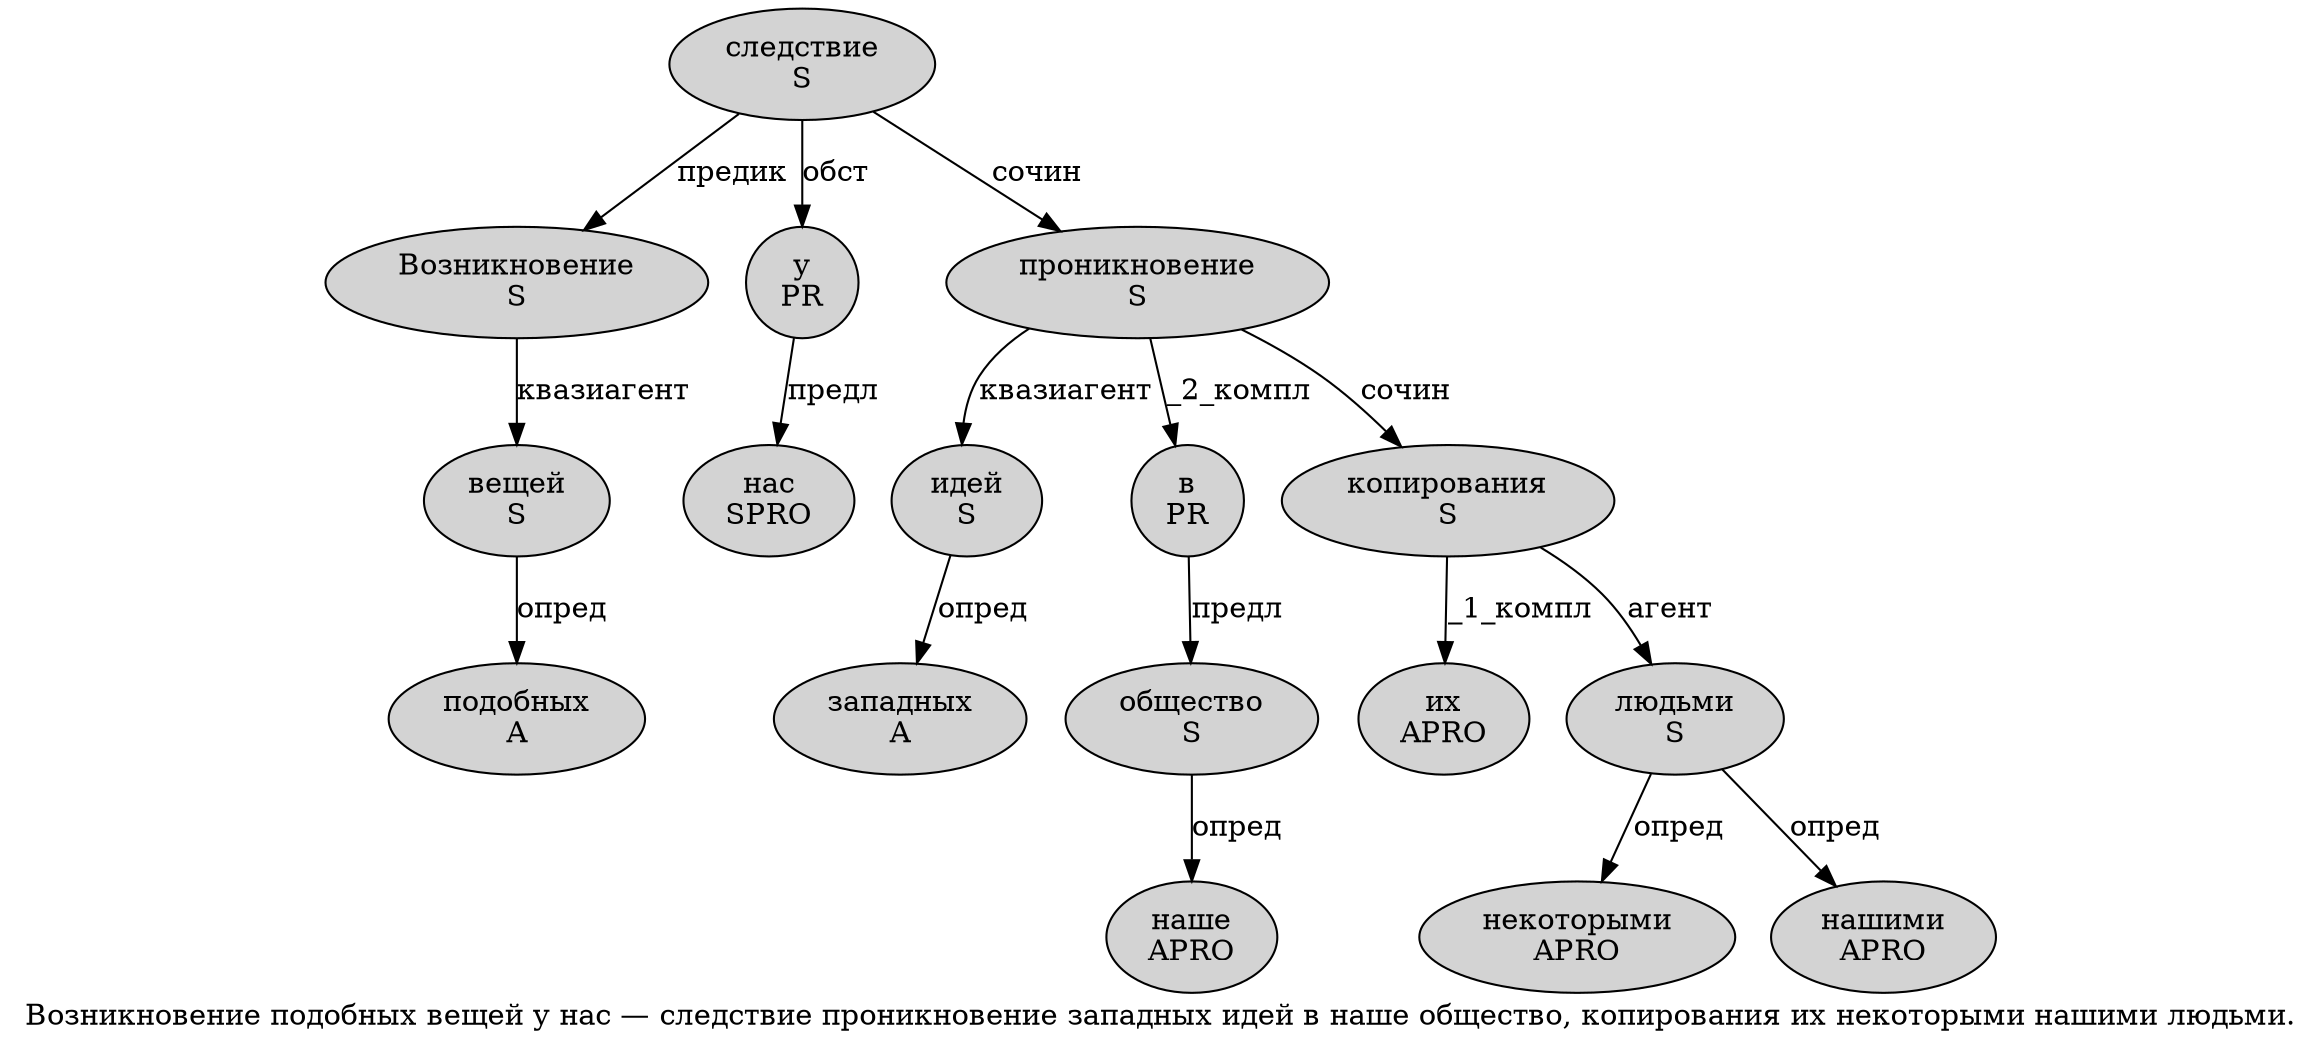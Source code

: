 digraph SENTENCE_4407 {
	graph [label="Возникновение подобных вещей у нас — следствие проникновение западных идей в наше общество, копирования их некоторыми нашими людьми."]
	node [style=filled]
		0 [label="Возникновение
S" color="" fillcolor=lightgray penwidth=1 shape=ellipse]
		1 [label="подобных
A" color="" fillcolor=lightgray penwidth=1 shape=ellipse]
		2 [label="вещей
S" color="" fillcolor=lightgray penwidth=1 shape=ellipse]
		3 [label="у
PR" color="" fillcolor=lightgray penwidth=1 shape=ellipse]
		4 [label="нас
SPRO" color="" fillcolor=lightgray penwidth=1 shape=ellipse]
		6 [label="следствие
S" color="" fillcolor=lightgray penwidth=1 shape=ellipse]
		7 [label="проникновение
S" color="" fillcolor=lightgray penwidth=1 shape=ellipse]
		8 [label="западных
A" color="" fillcolor=lightgray penwidth=1 shape=ellipse]
		9 [label="идей
S" color="" fillcolor=lightgray penwidth=1 shape=ellipse]
		10 [label="в
PR" color="" fillcolor=lightgray penwidth=1 shape=ellipse]
		11 [label="наше
APRO" color="" fillcolor=lightgray penwidth=1 shape=ellipse]
		12 [label="общество
S" color="" fillcolor=lightgray penwidth=1 shape=ellipse]
		14 [label="копирования
S" color="" fillcolor=lightgray penwidth=1 shape=ellipse]
		15 [label="их
APRO" color="" fillcolor=lightgray penwidth=1 shape=ellipse]
		16 [label="некоторыми
APRO" color="" fillcolor=lightgray penwidth=1 shape=ellipse]
		17 [label="нашими
APRO" color="" fillcolor=lightgray penwidth=1 shape=ellipse]
		18 [label="людьми
S" color="" fillcolor=lightgray penwidth=1 shape=ellipse]
			9 -> 8 [label="опред"]
			12 -> 11 [label="опред"]
			3 -> 4 [label="предл"]
			6 -> 0 [label="предик"]
			6 -> 3 [label="обст"]
			6 -> 7 [label="сочин"]
			2 -> 1 [label="опред"]
			0 -> 2 [label="квазиагент"]
			18 -> 16 [label="опред"]
			18 -> 17 [label="опред"]
			7 -> 9 [label="квазиагент"]
			7 -> 10 [label="_2_компл"]
			7 -> 14 [label="сочин"]
			14 -> 15 [label="_1_компл"]
			14 -> 18 [label="агент"]
			10 -> 12 [label="предл"]
}